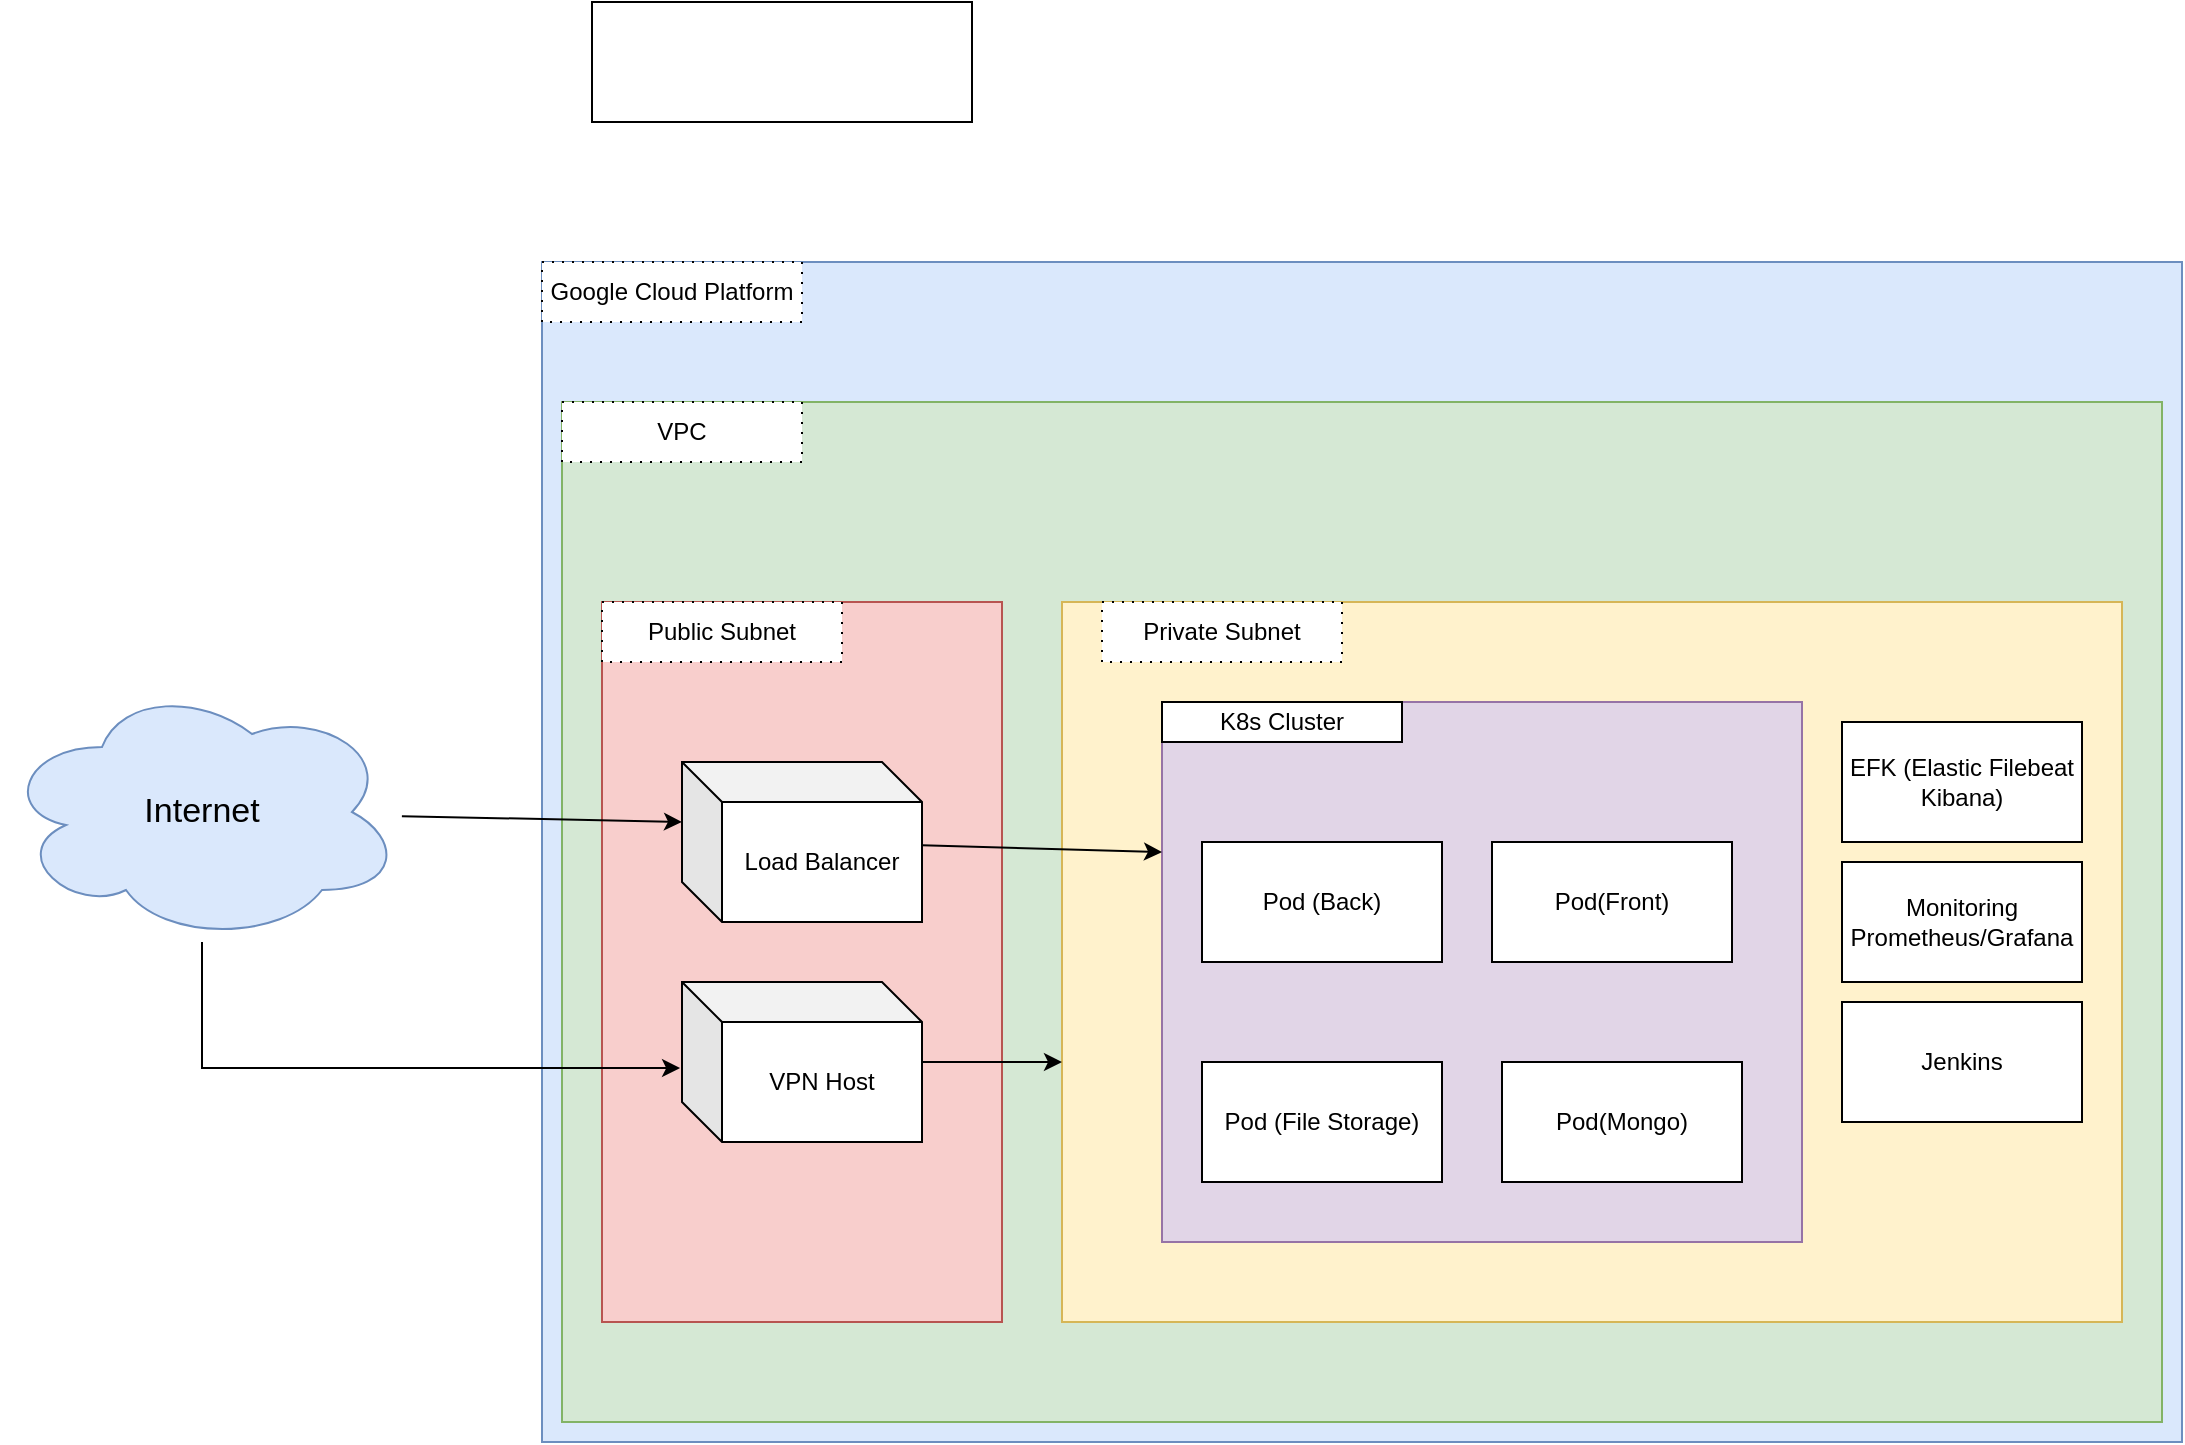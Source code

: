 <mxfile version="21.1.8" type="github">
  <diagram name="Page-1" id="nWEz1wkiCeAuz4QcHu82">
    <mxGraphModel dx="1434" dy="1869" grid="1" gridSize="10" guides="1" tooltips="1" connect="1" arrows="1" fold="1" page="1" pageScale="1" pageWidth="827" pageHeight="1169" math="0" shadow="0">
      <root>
        <mxCell id="0" />
        <mxCell id="1" parent="0" />
        <mxCell id="PjA5VoXmODJALqgp01DZ-2" value="" style="rounded=0;whiteSpace=wrap;html=1;align=left;fillColor=#dae8fc;strokeColor=#6c8ebf;" vertex="1" parent="1">
          <mxGeometry x="270" y="90" width="820" height="590" as="geometry" />
        </mxCell>
        <mxCell id="PjA5VoXmODJALqgp01DZ-3" value="" style="rounded=0;whiteSpace=wrap;html=1;fillColor=#d5e8d4;strokeColor=#82b366;" vertex="1" parent="1">
          <mxGeometry x="280" y="160" width="800" height="510" as="geometry" />
        </mxCell>
        <mxCell id="PjA5VoXmODJALqgp01DZ-4" value="" style="rounded=0;whiteSpace=wrap;html=1;fillColor=#fff2cc;strokeColor=#d6b656;" vertex="1" parent="1">
          <mxGeometry x="530" y="260" width="530" height="360" as="geometry" />
        </mxCell>
        <mxCell id="PjA5VoXmODJALqgp01DZ-5" value="" style="rounded=0;whiteSpace=wrap;html=1;fillColor=#f8cecc;strokeColor=#b85450;" vertex="1" parent="1">
          <mxGeometry x="300" y="260" width="200" height="360" as="geometry" />
        </mxCell>
        <mxCell id="PjA5VoXmODJALqgp01DZ-6" value="Google Cloud Platform" style="rounded=0;whiteSpace=wrap;html=1;dashed=1;dashPattern=1 4;" vertex="1" parent="1">
          <mxGeometry x="270" y="90" width="130" height="30" as="geometry" />
        </mxCell>
        <mxCell id="PjA5VoXmODJALqgp01DZ-9" value="Public Subnet" style="rounded=0;whiteSpace=wrap;html=1;dashed=1;dashPattern=1 4;" vertex="1" parent="1">
          <mxGeometry x="300" y="260" width="120" height="30" as="geometry" />
        </mxCell>
        <mxCell id="PjA5VoXmODJALqgp01DZ-10" value="Private Subnet" style="rounded=0;whiteSpace=wrap;html=1;dashed=1;dashPattern=1 4;" vertex="1" parent="1">
          <mxGeometry x="550" y="260" width="120" height="30" as="geometry" />
        </mxCell>
        <mxCell id="PjA5VoXmODJALqgp01DZ-11" value="VPC" style="rounded=0;whiteSpace=wrap;html=1;dashed=1;dashPattern=1 4;" vertex="1" parent="1">
          <mxGeometry x="280" y="160" width="120" height="30" as="geometry" />
        </mxCell>
        <mxCell id="PjA5VoXmODJALqgp01DZ-14" value="" style="rounded=0;whiteSpace=wrap;html=1;fillColor=#e1d5e7;strokeColor=#9673a6;" vertex="1" parent="1">
          <mxGeometry x="580" y="310" width="320" height="270" as="geometry" />
        </mxCell>
        <mxCell id="PjA5VoXmODJALqgp01DZ-15" value="K8s Cluster" style="rounded=0;whiteSpace=wrap;html=1;" vertex="1" parent="1">
          <mxGeometry x="580" y="310" width="120" height="20" as="geometry" />
        </mxCell>
        <mxCell id="PjA5VoXmODJALqgp01DZ-17" value="EFK (Elastic Filebeat Kibana)" style="rounded=0;whiteSpace=wrap;html=1;" vertex="1" parent="1">
          <mxGeometry x="920" y="320" width="120" height="60" as="geometry" />
        </mxCell>
        <mxCell id="PjA5VoXmODJALqgp01DZ-18" value="Monitoring Prometheus/Grafana" style="rounded=0;whiteSpace=wrap;html=1;" vertex="1" parent="1">
          <mxGeometry x="920" y="390" width="120" height="60" as="geometry" />
        </mxCell>
        <mxCell id="PjA5VoXmODJALqgp01DZ-19" value="Jenkins" style="rounded=0;whiteSpace=wrap;html=1;" vertex="1" parent="1">
          <mxGeometry x="920" y="460" width="120" height="60" as="geometry" />
        </mxCell>
        <mxCell id="PjA5VoXmODJALqgp01DZ-20" value="Pod (Back)" style="rounded=0;whiteSpace=wrap;html=1;" vertex="1" parent="1">
          <mxGeometry x="600" y="380" width="120" height="60" as="geometry" />
        </mxCell>
        <mxCell id="PjA5VoXmODJALqgp01DZ-21" value="Pod (File Storage)" style="rounded=0;whiteSpace=wrap;html=1;" vertex="1" parent="1">
          <mxGeometry x="600" y="490" width="120" height="60" as="geometry" />
        </mxCell>
        <mxCell id="PjA5VoXmODJALqgp01DZ-22" value="Pod(Front)" style="rounded=0;whiteSpace=wrap;html=1;" vertex="1" parent="1">
          <mxGeometry x="745" y="380" width="120" height="60" as="geometry" />
        </mxCell>
        <mxCell id="PjA5VoXmODJALqgp01DZ-23" value="Pod(Mongo)" style="rounded=0;whiteSpace=wrap;html=1;" vertex="1" parent="1">
          <mxGeometry x="750" y="490" width="120" height="60" as="geometry" />
        </mxCell>
        <mxCell id="PjA5VoXmODJALqgp01DZ-24" value="" style="rounded=0;whiteSpace=wrap;html=1;" vertex="1" parent="1">
          <mxGeometry x="295" y="-40" width="190" height="60" as="geometry" />
        </mxCell>
        <mxCell id="PjA5VoXmODJALqgp01DZ-35" style="edgeStyle=orthogonalEdgeStyle;rounded=0;orthogonalLoop=1;jettySize=auto;html=1;entryX=-0.008;entryY=0.538;entryDx=0;entryDy=0;entryPerimeter=0;" edge="1" parent="1" source="PjA5VoXmODJALqgp01DZ-26" target="PjA5VoXmODJALqgp01DZ-32">
          <mxGeometry relative="1" as="geometry">
            <Array as="points">
              <mxPoint x="100" y="493" />
            </Array>
          </mxGeometry>
        </mxCell>
        <mxCell id="PjA5VoXmODJALqgp01DZ-26" value="Internet" style="ellipse;shape=cloud;whiteSpace=wrap;html=1;fontSize=17;fillColor=#dae8fc;strokeColor=#6c8ebf;" vertex="1" parent="1">
          <mxGeometry y="300" width="200" height="130" as="geometry" />
        </mxCell>
        <mxCell id="PjA5VoXmODJALqgp01DZ-30" value="" style="endArrow=classic;html=1;rounded=0;entryX=0;entryY=0;entryDx=0;entryDy=30;entryPerimeter=0;" edge="1" parent="1" source="PjA5VoXmODJALqgp01DZ-26" target="PjA5VoXmODJALqgp01DZ-31">
          <mxGeometry width="50" height="50" relative="1" as="geometry">
            <mxPoint x="460" y="420" as="sourcePoint" />
            <mxPoint x="330" y="370" as="targetPoint" />
          </mxGeometry>
        </mxCell>
        <mxCell id="PjA5VoXmODJALqgp01DZ-31" value="Load Balancer" style="shape=cube;whiteSpace=wrap;html=1;boundedLbl=1;backgroundOutline=1;darkOpacity=0.05;darkOpacity2=0.1;" vertex="1" parent="1">
          <mxGeometry x="340" y="340" width="120" height="80" as="geometry" />
        </mxCell>
        <mxCell id="PjA5VoXmODJALqgp01DZ-32" value="VPN Host" style="shape=cube;whiteSpace=wrap;html=1;boundedLbl=1;backgroundOutline=1;darkOpacity=0.05;darkOpacity2=0.1;" vertex="1" parent="1">
          <mxGeometry x="340" y="450" width="120" height="80" as="geometry" />
        </mxCell>
        <mxCell id="PjA5VoXmODJALqgp01DZ-39" value="" style="endArrow=classic;html=1;rounded=0;entryX=0;entryY=0.278;entryDx=0;entryDy=0;entryPerimeter=0;" edge="1" parent="1" source="PjA5VoXmODJALqgp01DZ-31" target="PjA5VoXmODJALqgp01DZ-14">
          <mxGeometry width="50" height="50" relative="1" as="geometry">
            <mxPoint x="460" y="420" as="sourcePoint" />
            <mxPoint x="510" y="370" as="targetPoint" />
          </mxGeometry>
        </mxCell>
        <mxCell id="PjA5VoXmODJALqgp01DZ-41" value="" style="endArrow=classic;html=1;rounded=0;exitX=1;exitY=0.5;exitDx=0;exitDy=0;exitPerimeter=0;" edge="1" parent="1" source="PjA5VoXmODJALqgp01DZ-32">
          <mxGeometry width="50" height="50" relative="1" as="geometry">
            <mxPoint x="460" y="420" as="sourcePoint" />
            <mxPoint x="530" y="490" as="targetPoint" />
          </mxGeometry>
        </mxCell>
      </root>
    </mxGraphModel>
  </diagram>
</mxfile>
